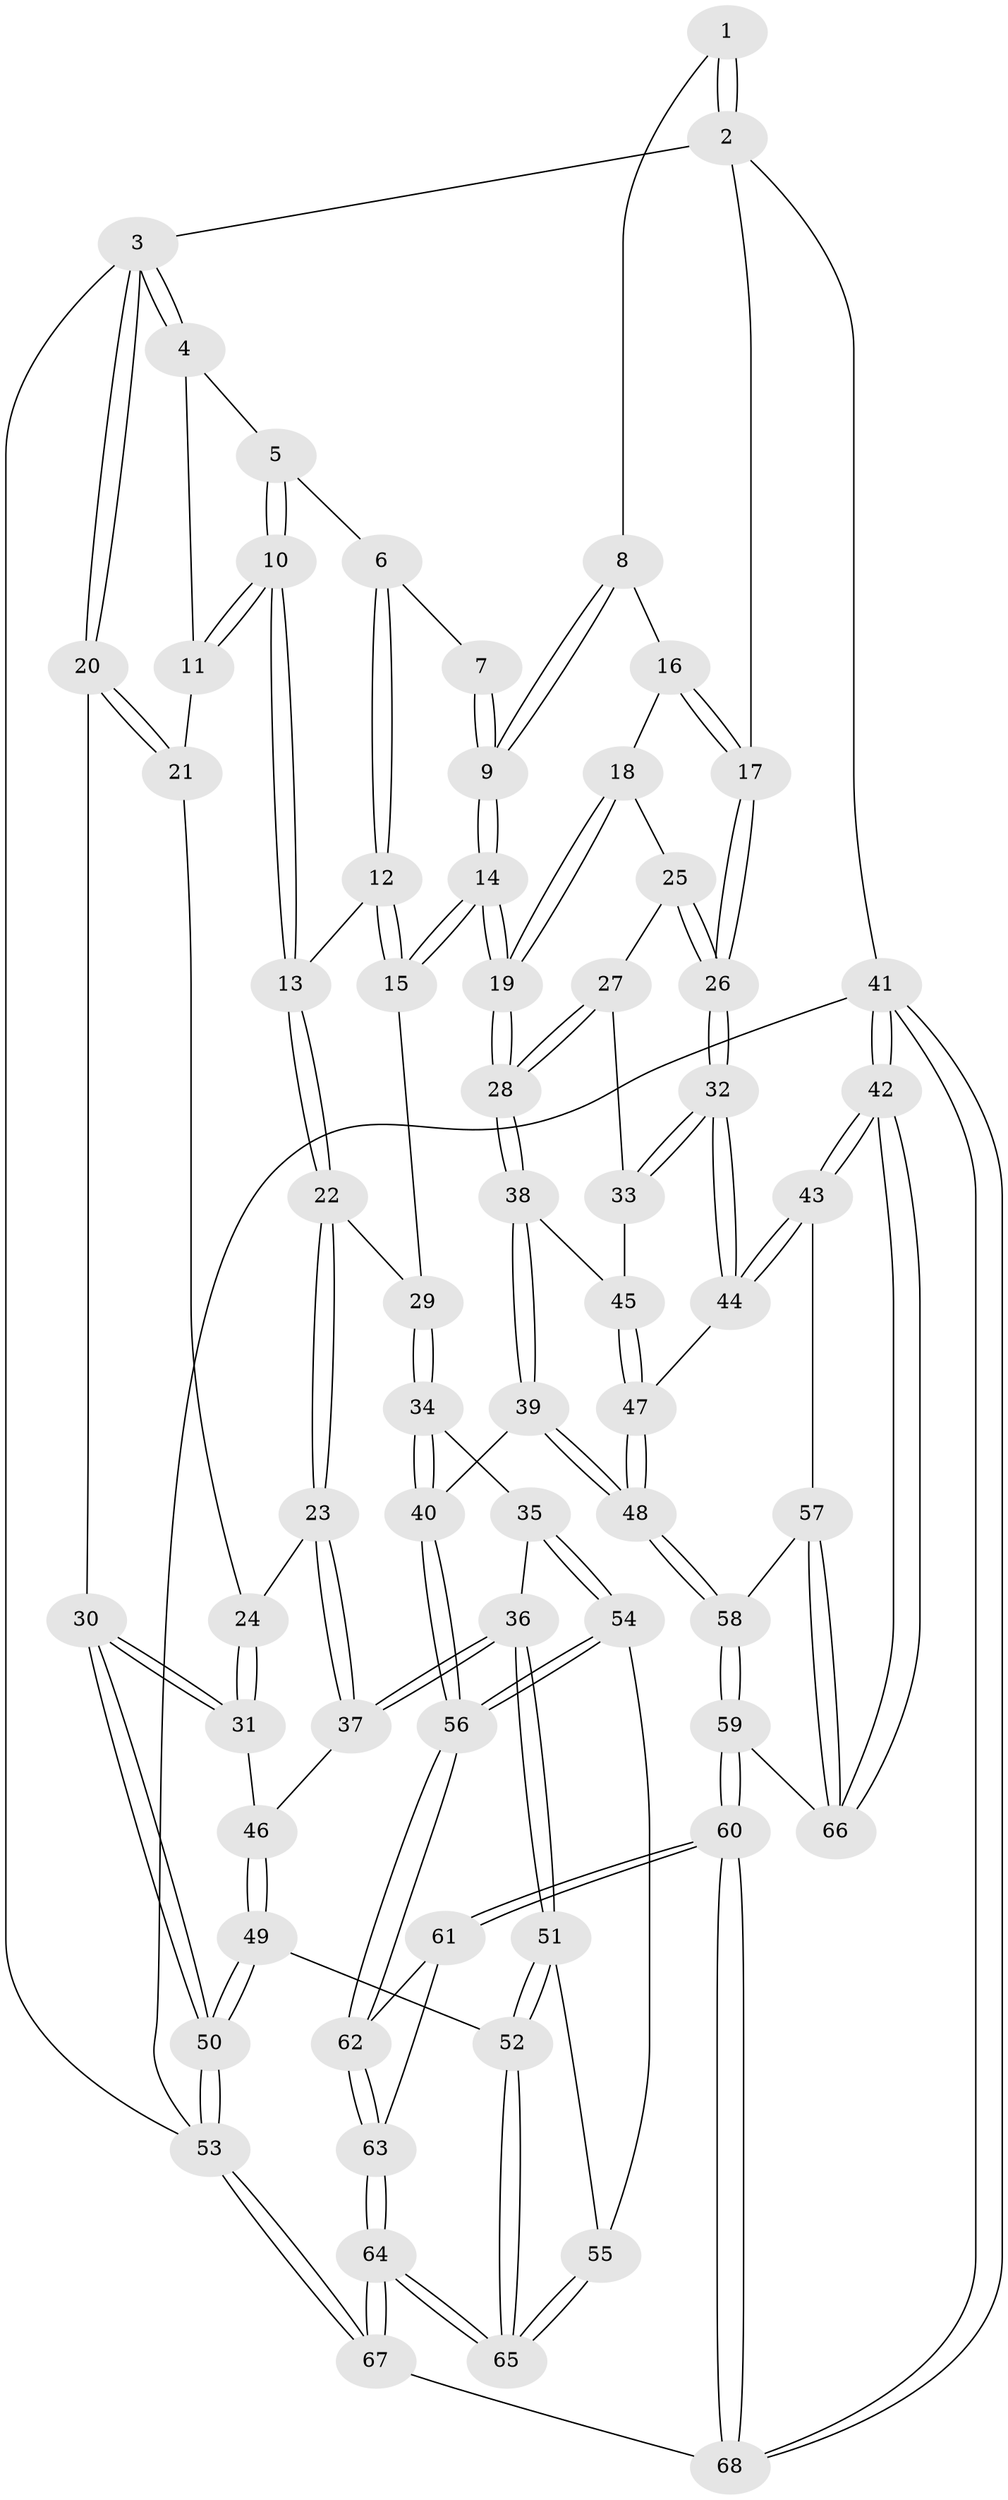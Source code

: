 // coarse degree distribution, {4: 0.38095238095238093, 6: 0.09523809523809523, 5: 0.42857142857142855, 3: 0.07142857142857142, 7: 0.023809523809523808}
// Generated by graph-tools (version 1.1) at 2025/52/02/27/25 19:52:37]
// undirected, 68 vertices, 167 edges
graph export_dot {
graph [start="1"]
  node [color=gray90,style=filled];
  1 [pos="+0.687774522040367+0"];
  2 [pos="+1+0"];
  3 [pos="+0+0"];
  4 [pos="+0.22794893379332337+0"];
  5 [pos="+0.3909911498946038+0"];
  6 [pos="+0.43639610902141346+0"];
  7 [pos="+0.5334849596050046+0"];
  8 [pos="+0.7325069080808715+0.1004375312228934"];
  9 [pos="+0.6136299875236638+0.19487964419497128"];
  10 [pos="+0.2577686541461687+0.15797908427861934"];
  11 [pos="+0.1434380137066258+0.08751062307325314"];
  12 [pos="+0.43229289848409186+0.05680524865920883"];
  13 [pos="+0.27400550211585156+0.17956167777968102"];
  14 [pos="+0.5818754178080005+0.2528941705894407"];
  15 [pos="+0.5378652660298728+0.2546651128274488"];
  16 [pos="+0.7760629347506833+0.11402794366031843"];
  17 [pos="+1+0"];
  18 [pos="+0.834996600268086+0.1962591866821388"];
  19 [pos="+0.6443480088887252+0.30811435402663817"];
  20 [pos="+0+0"];
  21 [pos="+0.09393338380831957+0.11129882225505958"];
  22 [pos="+0.2853874123469165+0.2314100114728206"];
  23 [pos="+0.2239180712007353+0.3323617930503591"];
  24 [pos="+0.07701794689607208+0.25523567169547196"];
  25 [pos="+0.8428826378066429+0.19993573320192956"];
  26 [pos="+1+0.21997113218286504"];
  27 [pos="+0.8063043316015394+0.33902829992014777"];
  28 [pos="+0.662680774853553+0.33485690632595355"];
  29 [pos="+0.52731904516051+0.260558327310124"];
  30 [pos="+0+0.35671215201648443"];
  31 [pos="+0+0.34831739468784734"];
  32 [pos="+1+0.35824673894152276"];
  33 [pos="+0.8812212292568612+0.3731592366618491"];
  34 [pos="+0.4818235511923088+0.3424188862444829"];
  35 [pos="+0.3112825892711604+0.48513234150779827"];
  36 [pos="+0.2938047365314681+0.474598565844092"];
  37 [pos="+0.2292235160332842+0.4303755545339186"];
  38 [pos="+0.6681182267932316+0.4015140344514335"];
  39 [pos="+0.6208626410217801+0.5691272860040796"];
  40 [pos="+0.5490969989396232+0.5886300563930411"];
  41 [pos="+1+1"];
  42 [pos="+1+0.9538376460518957"];
  43 [pos="+1+0.49949123422480773"];
  44 [pos="+1+0.42387506999209235"];
  45 [pos="+0.8057848577507005+0.4684863517082164"];
  46 [pos="+0.22648965984615818+0.4315998690254787"];
  47 [pos="+0.8245456965685272+0.5656630018716874"];
  48 [pos="+0.7666909737499541+0.6485329452187427"];
  49 [pos="+0+0.6872537607052611"];
  50 [pos="+0+0.7019633996160208"];
  51 [pos="+0.1441269325212471+0.6715189330019057"];
  52 [pos="+0.00010641689559651618+0.7064520909048788"];
  53 [pos="+0+1"];
  54 [pos="+0.36054685709532086+0.5709145892691236"];
  55 [pos="+0.30054327000563724+0.6506524658564345"];
  56 [pos="+0.494748088868103+0.6203590116816525"];
  57 [pos="+0.9147816793609393+0.6747320468465137"];
  58 [pos="+0.7790433293463556+0.6795254353418642"];
  59 [pos="+0.7708080226096251+0.8051609979393506"];
  60 [pos="+0.7162692953974478+0.9068206766756947"];
  61 [pos="+0.6379170581476091+0.8684573795355193"];
  62 [pos="+0.4953949379449404+0.6414674524144124"];
  63 [pos="+0.3887195915290455+0.8764856793591411"];
  64 [pos="+0.3109933726572782+0.9290267879810548"];
  65 [pos="+0.28020316223230674+0.8808474240047851"];
  66 [pos="+1+0.8146845009343552"];
  67 [pos="+0.28264263904494286+1"];
  68 [pos="+0.7607138047435338+1"];
  1 -- 2;
  1 -- 2;
  1 -- 8;
  2 -- 3;
  2 -- 17;
  2 -- 41;
  3 -- 4;
  3 -- 4;
  3 -- 20;
  3 -- 20;
  3 -- 53;
  4 -- 5;
  4 -- 11;
  5 -- 6;
  5 -- 10;
  5 -- 10;
  6 -- 7;
  6 -- 12;
  6 -- 12;
  7 -- 9;
  7 -- 9;
  8 -- 9;
  8 -- 9;
  8 -- 16;
  9 -- 14;
  9 -- 14;
  10 -- 11;
  10 -- 11;
  10 -- 13;
  10 -- 13;
  11 -- 21;
  12 -- 13;
  12 -- 15;
  12 -- 15;
  13 -- 22;
  13 -- 22;
  14 -- 15;
  14 -- 15;
  14 -- 19;
  14 -- 19;
  15 -- 29;
  16 -- 17;
  16 -- 17;
  16 -- 18;
  17 -- 26;
  17 -- 26;
  18 -- 19;
  18 -- 19;
  18 -- 25;
  19 -- 28;
  19 -- 28;
  20 -- 21;
  20 -- 21;
  20 -- 30;
  21 -- 24;
  22 -- 23;
  22 -- 23;
  22 -- 29;
  23 -- 24;
  23 -- 37;
  23 -- 37;
  24 -- 31;
  24 -- 31;
  25 -- 26;
  25 -- 26;
  25 -- 27;
  26 -- 32;
  26 -- 32;
  27 -- 28;
  27 -- 28;
  27 -- 33;
  28 -- 38;
  28 -- 38;
  29 -- 34;
  29 -- 34;
  30 -- 31;
  30 -- 31;
  30 -- 50;
  30 -- 50;
  31 -- 46;
  32 -- 33;
  32 -- 33;
  32 -- 44;
  32 -- 44;
  33 -- 45;
  34 -- 35;
  34 -- 40;
  34 -- 40;
  35 -- 36;
  35 -- 54;
  35 -- 54;
  36 -- 37;
  36 -- 37;
  36 -- 51;
  36 -- 51;
  37 -- 46;
  38 -- 39;
  38 -- 39;
  38 -- 45;
  39 -- 40;
  39 -- 48;
  39 -- 48;
  40 -- 56;
  40 -- 56;
  41 -- 42;
  41 -- 42;
  41 -- 68;
  41 -- 68;
  41 -- 53;
  42 -- 43;
  42 -- 43;
  42 -- 66;
  42 -- 66;
  43 -- 44;
  43 -- 44;
  43 -- 57;
  44 -- 47;
  45 -- 47;
  45 -- 47;
  46 -- 49;
  46 -- 49;
  47 -- 48;
  47 -- 48;
  48 -- 58;
  48 -- 58;
  49 -- 50;
  49 -- 50;
  49 -- 52;
  50 -- 53;
  50 -- 53;
  51 -- 52;
  51 -- 52;
  51 -- 55;
  52 -- 65;
  52 -- 65;
  53 -- 67;
  53 -- 67;
  54 -- 55;
  54 -- 56;
  54 -- 56;
  55 -- 65;
  55 -- 65;
  56 -- 62;
  56 -- 62;
  57 -- 58;
  57 -- 66;
  57 -- 66;
  58 -- 59;
  58 -- 59;
  59 -- 60;
  59 -- 60;
  59 -- 66;
  60 -- 61;
  60 -- 61;
  60 -- 68;
  60 -- 68;
  61 -- 62;
  61 -- 63;
  62 -- 63;
  62 -- 63;
  63 -- 64;
  63 -- 64;
  64 -- 65;
  64 -- 65;
  64 -- 67;
  64 -- 67;
  67 -- 68;
}
